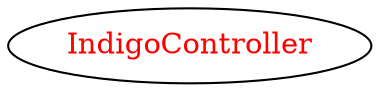 digraph dependencyGraph {
 concentrate=true;
 ranksep="2.0";
 rankdir="LR"; 
 splines="ortho";
"IndigoController" [fontcolor="red"];
}